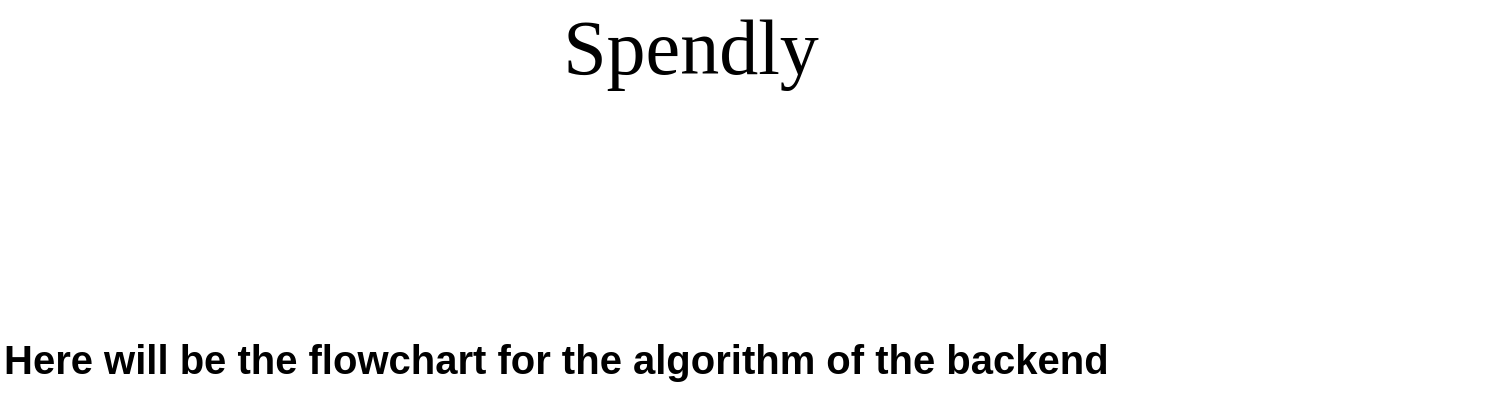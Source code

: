 <mxfile>
    <diagram id="9HdqBuZpw-7Yf1D_bpSN" name="Page-1">
        <mxGraphModel dx="2140" dy="1198" grid="1" gridSize="10" guides="1" tooltips="1" connect="1" arrows="1" fold="1" page="1" pageScale="1" pageWidth="850" pageHeight="1100" math="0" shadow="0">
            <root>
                <mxCell id="0"/>
                <mxCell id="1" parent="0"/>
                <mxCell id="2" value="&lt;font face=&quot;Georgia&quot; style=&quot;font-size: 39px;&quot;&gt;Spendly&lt;/font&gt;" style="text;html=1;strokeColor=none;fillColor=none;align=center;verticalAlign=middle;whiteSpace=wrap;rounded=0;" vertex="1" parent="1">
                    <mxGeometry x="353" y="30" width="145" height="30" as="geometry"/>
                </mxCell>
                <mxCell id="10" value="&lt;font face=&quot;Helvetica&quot;&gt;&lt;span style=&quot;font-size: 20px;&quot;&gt;&lt;b&gt;Here will be the flowchart for the algorithm of the backend&lt;/b&gt;&lt;/span&gt;&lt;/font&gt;" style="text;html=1;strokeColor=none;fillColor=none;align=left;verticalAlign=middle;whiteSpace=wrap;rounded=0;fontFamily=Georgia;fontSize=24;" vertex="1" parent="1">
                    <mxGeometry x="80" y="170" width="750" height="60" as="geometry"/>
                </mxCell>
            </root>
        </mxGraphModel>
    </diagram>
</mxfile>